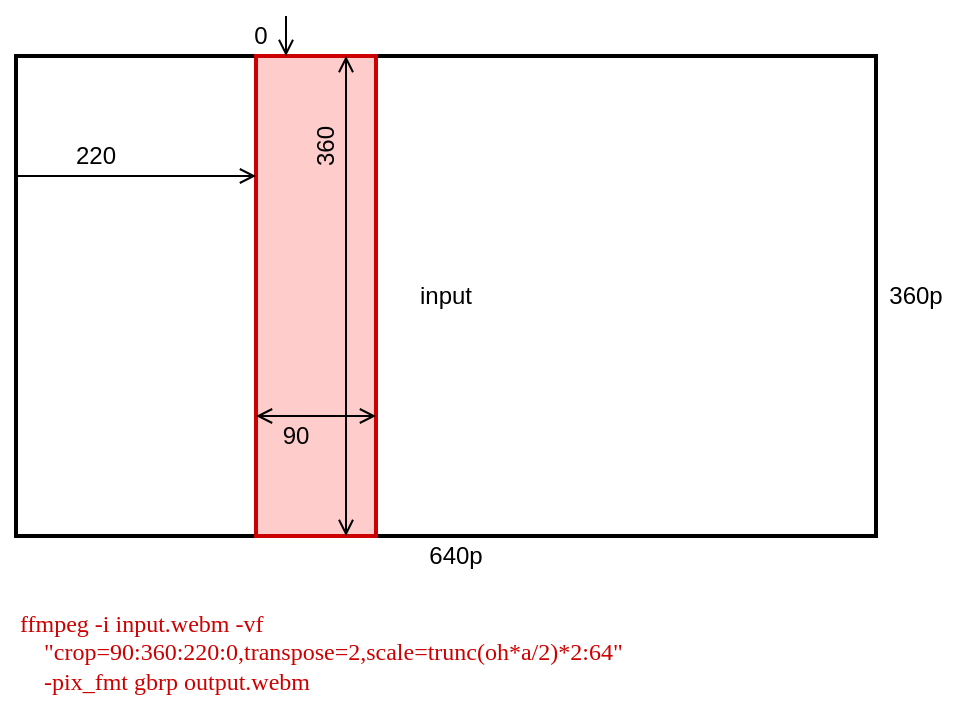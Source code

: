 <mxfile version="25.0.1">
  <diagram name="Page-1" id="erC-LLJLPAN6CaFBrpyN">
    <mxGraphModel dx="594" dy="392" grid="1" gridSize="10" guides="1" tooltips="1" connect="1" arrows="1" fold="1" page="1" pageScale="1" pageWidth="827" pageHeight="1169" math="0" shadow="0">
      <root>
        <mxCell id="0" />
        <mxCell id="1" parent="0" />
        <mxCell id="eQyDEeYYf4bVebTJRb8L-1" value="input" style="rounded=0;whiteSpace=wrap;html=1;strokeWidth=2;" vertex="1" parent="1">
          <mxGeometry x="40" y="160" width="430" height="240" as="geometry" />
        </mxCell>
        <mxCell id="eQyDEeYYf4bVebTJRb8L-4" value="360p" style="text;html=1;align=center;verticalAlign=middle;whiteSpace=wrap;rounded=0;" vertex="1" parent="1">
          <mxGeometry x="470" y="270" width="40" height="20" as="geometry" />
        </mxCell>
        <mxCell id="eQyDEeYYf4bVebTJRb8L-5" value="640p" style="text;html=1;align=center;verticalAlign=middle;whiteSpace=wrap;rounded=0;" vertex="1" parent="1">
          <mxGeometry x="230" y="400" width="60" height="20" as="geometry" />
        </mxCell>
        <UserObject label="ffmpeg -i input.webm -vf &#xa;    &quot;crop=90:360:220:0,transpose=2,scale=trunc(oh*a/2)*2:64&quot; &#xa;    -pix_fmt gbrp output.webm" link="ffmpeg -i fire-full.webm -vf &quot;crop=90:360:220:0,transpose=2,scale=trunc(oh*a/2)*2:64&quot; -pix_fmt gbrp fireeeeeee.webm" id="eQyDEeYYf4bVebTJRb8L-10">
          <mxCell style="text;whiteSpace=wrap;fontFamily=Lucida Console;fontColor=#CC0000;" vertex="1" parent="1">
            <mxGeometry x="40" y="430" width="450" height="60" as="geometry" />
          </mxCell>
        </UserObject>
        <mxCell id="eQyDEeYYf4bVebTJRb8L-11" value="" style="rounded=0;whiteSpace=wrap;html=1;fillColor=#FFCCCC;strokeWidth=2;strokeColor=#CC0000;" vertex="1" parent="1">
          <mxGeometry x="160" y="160" width="60" height="240" as="geometry" />
        </mxCell>
        <mxCell id="eQyDEeYYf4bVebTJRb8L-12" value="" style="endArrow=open;startArrow=open;html=1;rounded=0;exitX=0;exitY=0.75;exitDx=0;exitDy=0;entryX=1;entryY=0.75;entryDx=0;entryDy=0;startFill=0;endFill=0;" edge="1" parent="1" source="eQyDEeYYf4bVebTJRb8L-11" target="eQyDEeYYf4bVebTJRb8L-11">
          <mxGeometry width="50" height="50" relative="1" as="geometry">
            <mxPoint x="360" y="360" as="sourcePoint" />
            <mxPoint x="410" y="310" as="targetPoint" />
          </mxGeometry>
        </mxCell>
        <mxCell id="eQyDEeYYf4bVebTJRb8L-13" value="" style="endArrow=open;startArrow=open;html=1;rounded=0;exitX=0.75;exitY=1;exitDx=0;exitDy=0;entryX=0.75;entryY=0;entryDx=0;entryDy=0;startFill=0;endFill=0;" edge="1" parent="1" source="eQyDEeYYf4bVebTJRb8L-11" target="eQyDEeYYf4bVebTJRb8L-11">
          <mxGeometry width="50" height="50" relative="1" as="geometry">
            <mxPoint x="130" y="350" as="sourcePoint" />
            <mxPoint x="210" y="350" as="targetPoint" />
          </mxGeometry>
        </mxCell>
        <mxCell id="eQyDEeYYf4bVebTJRb8L-14" value="90" style="text;html=1;align=center;verticalAlign=middle;whiteSpace=wrap;rounded=0;" vertex="1" parent="1">
          <mxGeometry x="160" y="340" width="40" height="20" as="geometry" />
        </mxCell>
        <mxCell id="eQyDEeYYf4bVebTJRb8L-15" value="360" style="text;html=1;align=center;verticalAlign=middle;whiteSpace=wrap;rounded=0;rotation=270;" vertex="1" parent="1">
          <mxGeometry x="175" y="190" width="40" height="30" as="geometry" />
        </mxCell>
        <mxCell id="eQyDEeYYf4bVebTJRb8L-16" value="" style="endArrow=open;html=1;rounded=0;exitX=0;exitY=0.25;exitDx=0;exitDy=0;entryX=0;entryY=0.25;entryDx=0;entryDy=0;endFill=0;" edge="1" parent="1" source="eQyDEeYYf4bVebTJRb8L-1" target="eQyDEeYYf4bVebTJRb8L-11">
          <mxGeometry width="50" height="50" relative="1" as="geometry">
            <mxPoint x="360" y="360" as="sourcePoint" />
            <mxPoint x="410" y="310" as="targetPoint" />
          </mxGeometry>
        </mxCell>
        <mxCell id="eQyDEeYYf4bVebTJRb8L-17" value="220" style="text;html=1;align=center;verticalAlign=middle;whiteSpace=wrap;rounded=0;" vertex="1" parent="1">
          <mxGeometry x="60" y="200" width="40" height="20" as="geometry" />
        </mxCell>
        <mxCell id="eQyDEeYYf4bVebTJRb8L-18" value="" style="endArrow=open;html=1;rounded=0;entryX=0.25;entryY=0;entryDx=0;entryDy=0;endFill=0;" edge="1" parent="1" target="eQyDEeYYf4bVebTJRb8L-11">
          <mxGeometry width="50" height="50" relative="1" as="geometry">
            <mxPoint x="175" y="140" as="sourcePoint" />
            <mxPoint x="180" y="140" as="targetPoint" />
          </mxGeometry>
        </mxCell>
        <mxCell id="eQyDEeYYf4bVebTJRb8L-19" value="0" style="text;html=1;align=center;verticalAlign=middle;whiteSpace=wrap;rounded=0;" vertex="1" parent="1">
          <mxGeometry x="150" y="140" width="25" height="20" as="geometry" />
        </mxCell>
      </root>
    </mxGraphModel>
  </diagram>
</mxfile>
